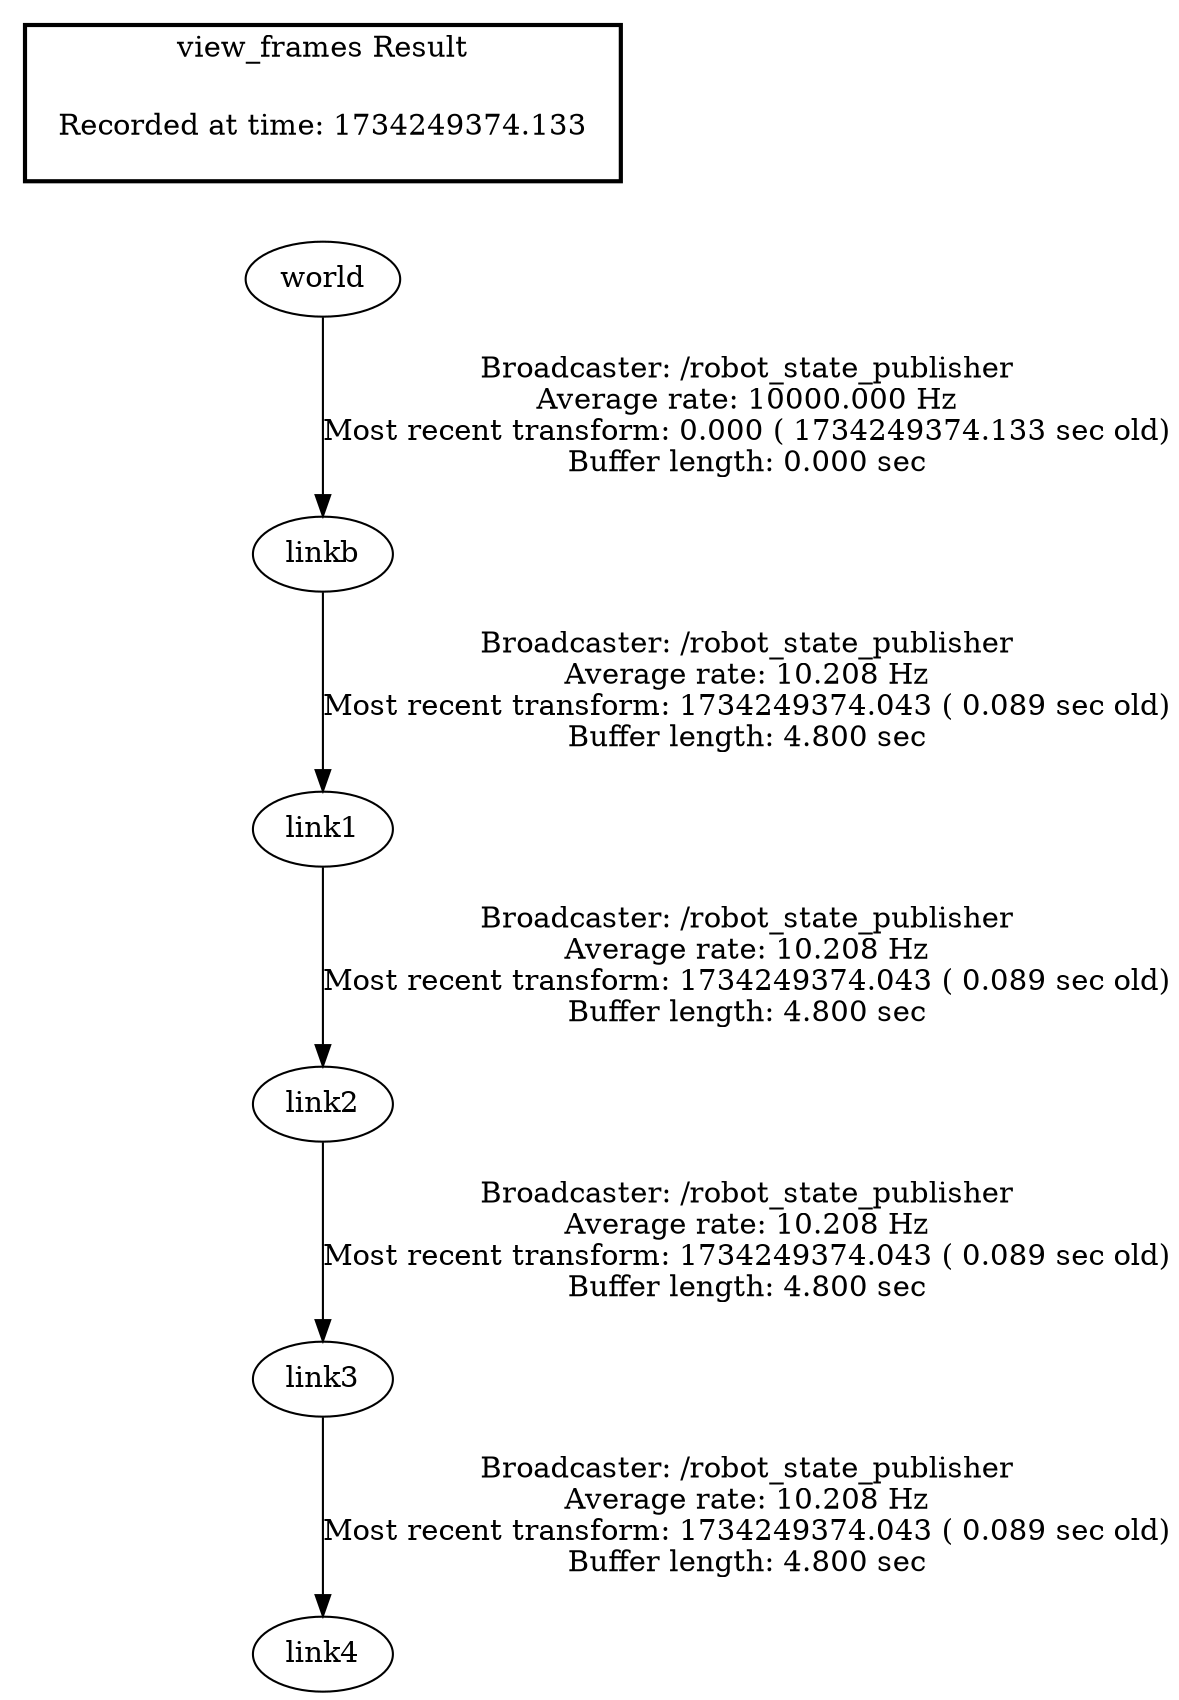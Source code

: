digraph G {
"world" -> "linkb"[label="Broadcaster: /robot_state_publisher\nAverage rate: 10000.000 Hz\nMost recent transform: 0.000 ( 1734249374.133 sec old)\nBuffer length: 0.000 sec\n"];
"linkb" -> "link1"[label="Broadcaster: /robot_state_publisher\nAverage rate: 10.208 Hz\nMost recent transform: 1734249374.043 ( 0.089 sec old)\nBuffer length: 4.800 sec\n"];
"link1" -> "link2"[label="Broadcaster: /robot_state_publisher\nAverage rate: 10.208 Hz\nMost recent transform: 1734249374.043 ( 0.089 sec old)\nBuffer length: 4.800 sec\n"];
"link2" -> "link3"[label="Broadcaster: /robot_state_publisher\nAverage rate: 10.208 Hz\nMost recent transform: 1734249374.043 ( 0.089 sec old)\nBuffer length: 4.800 sec\n"];
"link3" -> "link4"[label="Broadcaster: /robot_state_publisher\nAverage rate: 10.208 Hz\nMost recent transform: 1734249374.043 ( 0.089 sec old)\nBuffer length: 4.800 sec\n"];
edge [style=invis];
 subgraph cluster_legend { style=bold; color=black; label ="view_frames Result";
"Recorded at time: 1734249374.133"[ shape=plaintext ] ;
 }->"world";
}